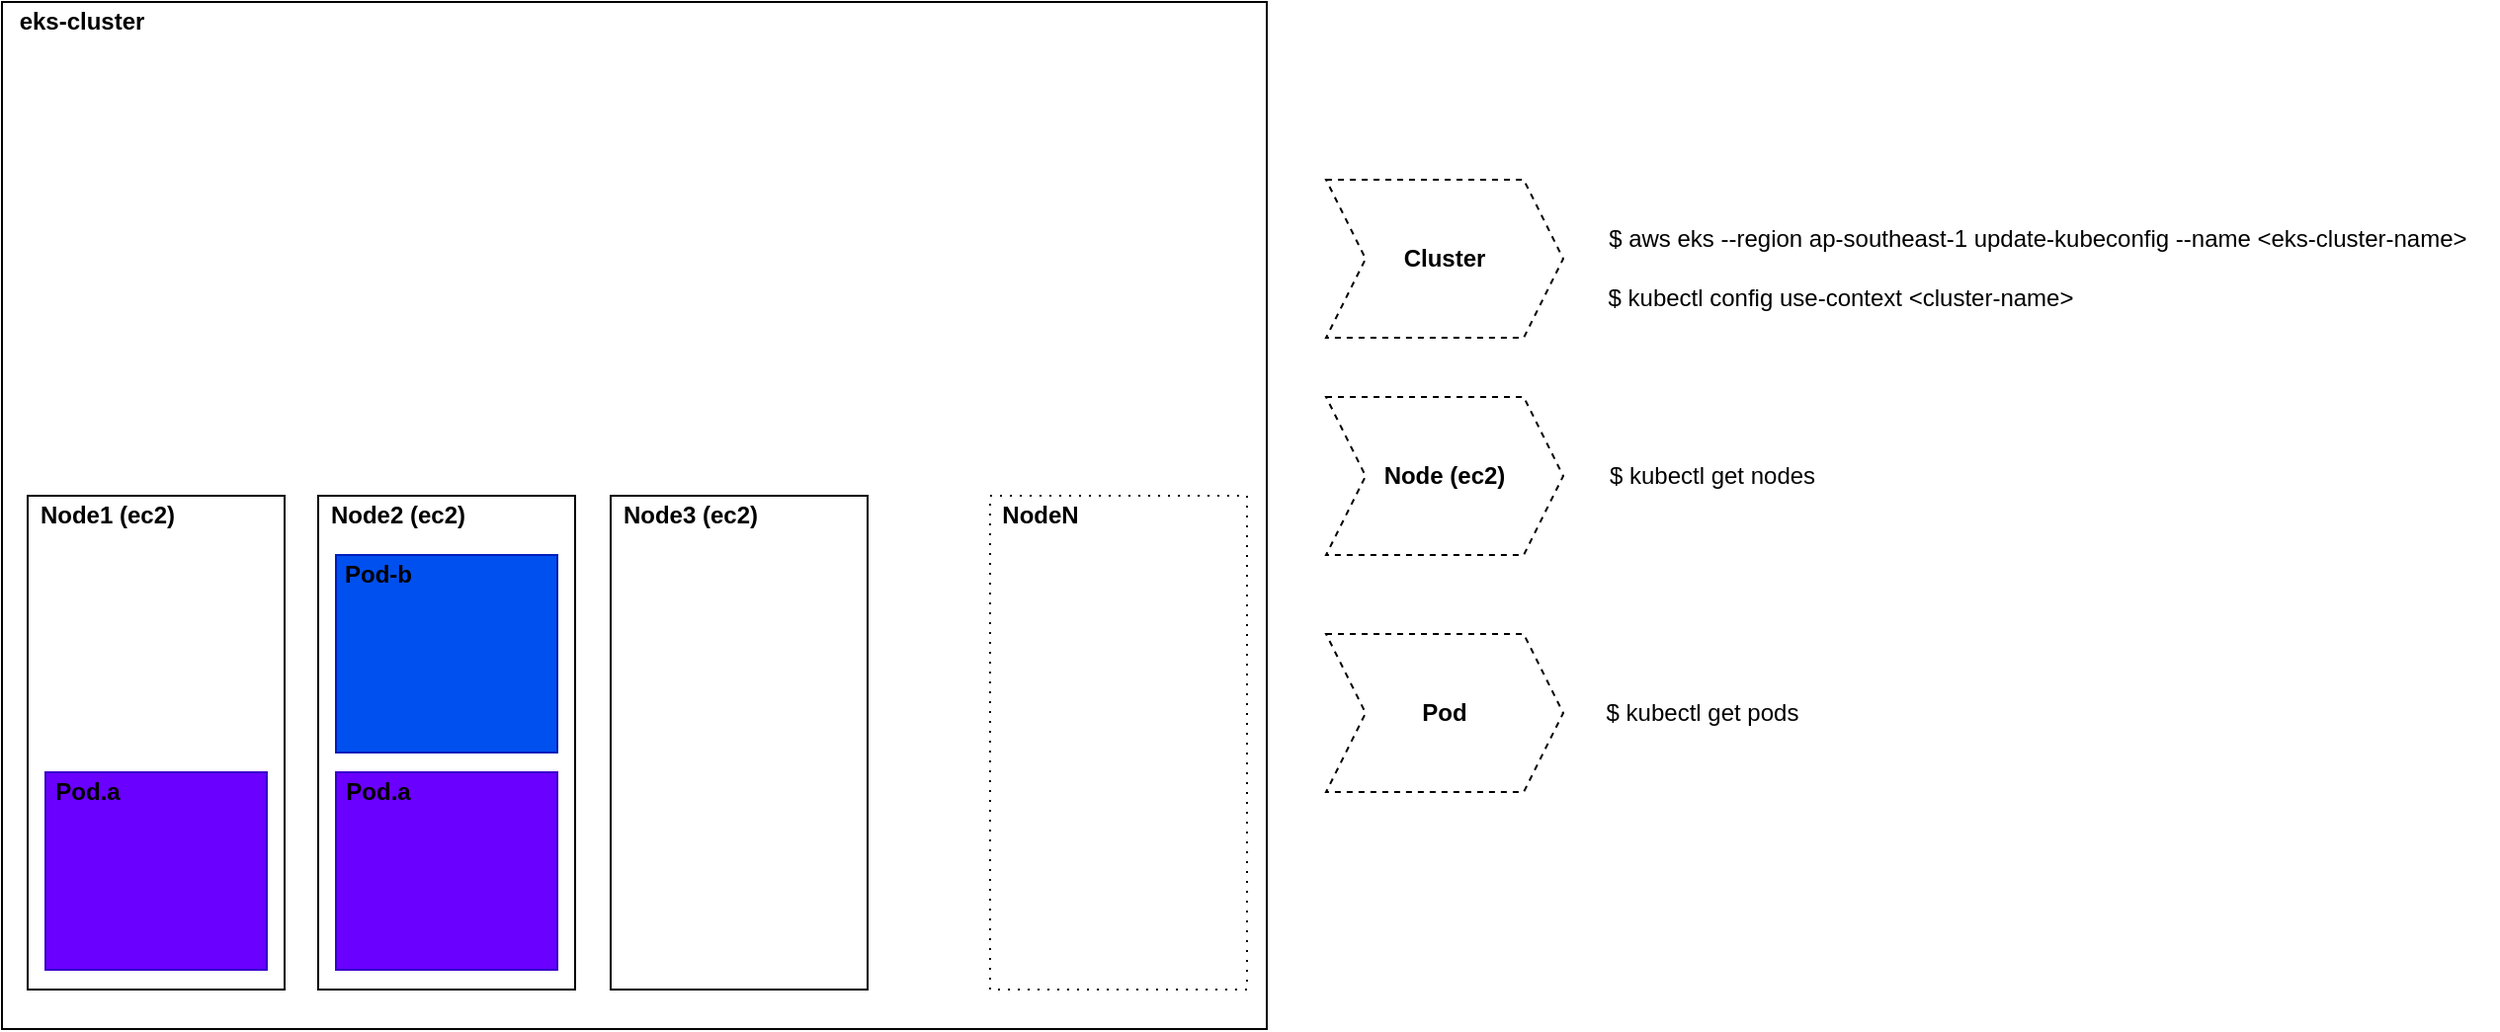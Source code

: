<mxfile version="13.6.5">
    <diagram id="A5wXqX30a9Q1zqV54JZ_" name="Page-1">
        <mxGraphModel dx="3389" dy="1003" grid="1" gridSize="10" guides="1" tooltips="1" connect="1" arrows="1" fold="1" page="1" pageScale="1" pageWidth="827" pageHeight="1169" math="0" shadow="0">
            <root>
                <mxCell id="0"/>
                <mxCell id="1" parent="0"/>
                <mxCell id="2" value="" style="rounded=0;whiteSpace=wrap;html=1;" vertex="1" parent="1">
                    <mxGeometry x="80" y="350" width="640" height="520" as="geometry"/>
                </mxCell>
                <mxCell id="4" value="eks-cluster" style="text;html=1;align=center;verticalAlign=middle;resizable=0;points=[];autosize=1;fontStyle=1" vertex="1" parent="1">
                    <mxGeometry x="80" y="350" width="80" height="20" as="geometry"/>
                </mxCell>
                <mxCell id="6" value="" style="rounded=0;whiteSpace=wrap;html=1;dashed=1;dashPattern=1 4;" vertex="1" parent="1">
                    <mxGeometry x="580" y="600" width="130" height="250" as="geometry"/>
                </mxCell>
                <mxCell id="11" value="" style="rounded=0;whiteSpace=wrap;html=1;" vertex="1" parent="1">
                    <mxGeometry x="388" y="600" width="130" height="250" as="geometry"/>
                </mxCell>
                <mxCell id="12" value="&lt;b&gt;NodeN&lt;/b&gt;" style="text;html=1;align=center;verticalAlign=middle;resizable=0;points=[];autosize=1;" vertex="1" parent="1">
                    <mxGeometry x="580" y="600" width="50" height="20" as="geometry"/>
                </mxCell>
                <mxCell id="14" value="Cluster" style="shape=step;perimeter=stepPerimeter;whiteSpace=wrap;html=1;fixedSize=1;dashed=1;fontStyle=1" vertex="1" parent="1">
                    <mxGeometry x="750" y="440" width="120" height="80" as="geometry"/>
                </mxCell>
                <mxCell id="17" value="$ kubectl config use-context &amp;lt;cluster-name&amp;gt;" style="text;html=1;align=center;verticalAlign=middle;resizable=0;points=[];autosize=1;" vertex="1" parent="1">
                    <mxGeometry x="885" y="490" width="250" height="20" as="geometry"/>
                </mxCell>
                <mxCell id="18" value="Node (ec2)" style="shape=step;perimeter=stepPerimeter;whiteSpace=wrap;html=1;fixedSize=1;dashed=1;fontStyle=1" vertex="1" parent="1">
                    <mxGeometry x="750" y="550" width="120" height="80" as="geometry"/>
                </mxCell>
                <mxCell id="19" value="$ kubectl get nodes" style="text;html=1;align=center;verticalAlign=middle;resizable=0;points=[];autosize=1;" vertex="1" parent="1">
                    <mxGeometry x="885" y="580" width="120" height="20" as="geometry"/>
                </mxCell>
                <mxCell id="21" value="$ aws eks --region ap-southeast-1 update-kubeconfig --name &amp;lt;eks-cluster-name&amp;gt;&amp;nbsp;&amp;nbsp;" style="text;html=1;align=center;verticalAlign=middle;resizable=0;points=[];autosize=1;" vertex="1" parent="1">
                    <mxGeometry x="883" y="460" width="460" height="20" as="geometry"/>
                </mxCell>
                <mxCell id="22" value="" style="rounded=0;whiteSpace=wrap;html=1;" vertex="1" parent="1">
                    <mxGeometry x="240" y="600" width="130" height="250" as="geometry"/>
                </mxCell>
                <mxCell id="23" value="" style="rounded=0;whiteSpace=wrap;html=1;" vertex="1" parent="1">
                    <mxGeometry x="93" y="600" width="130" height="250" as="geometry"/>
                </mxCell>
                <mxCell id="9" value="&lt;b&gt;Node2 (ec2)&lt;/b&gt;" style="text;html=1;align=center;verticalAlign=middle;resizable=0;points=[];autosize=1;" vertex="1" parent="1">
                    <mxGeometry x="240" y="600" width="80" height="20" as="geometry"/>
                </mxCell>
                <mxCell id="8" value="&lt;b&gt;Node1 (ec2)&lt;/b&gt;" style="text;html=1;align=center;verticalAlign=middle;resizable=0;points=[];autosize=1;" vertex="1" parent="1">
                    <mxGeometry x="93" y="600" width="80" height="20" as="geometry"/>
                </mxCell>
                <mxCell id="10" value="&lt;b&gt;Node3 (ec2)&lt;/b&gt;" style="text;html=1;align=center;verticalAlign=middle;resizable=0;points=[];autosize=1;" vertex="1" parent="1">
                    <mxGeometry x="388" y="600" width="80" height="20" as="geometry"/>
                </mxCell>
                <mxCell id="24" value="Pod" style="shape=step;perimeter=stepPerimeter;whiteSpace=wrap;html=1;fixedSize=1;dashed=1;fontStyle=1" vertex="1" parent="1">
                    <mxGeometry x="750" y="670" width="120" height="80" as="geometry"/>
                </mxCell>
                <mxCell id="25" value="$ kubectl get pods" style="text;html=1;align=center;verticalAlign=middle;resizable=0;points=[];autosize=1;" vertex="1" parent="1">
                    <mxGeometry x="885" y="700" width="110" height="20" as="geometry"/>
                </mxCell>
                <mxCell id="26" value="" style="rounded=0;whiteSpace=wrap;html=1;fillColor=#6a00ff;strokeColor=#3700CC;fontColor=#ffffff;" vertex="1" parent="1">
                    <mxGeometry x="102" y="740" width="112" height="100" as="geometry"/>
                </mxCell>
                <mxCell id="27" value="Pod.a" style="text;html=1;align=center;verticalAlign=middle;resizable=0;points=[];autosize=1;fontStyle=1" vertex="1" parent="1">
                    <mxGeometry x="98" y="740" width="50" height="20" as="geometry"/>
                </mxCell>
                <mxCell id="29" value="" style="rounded=0;whiteSpace=wrap;html=1;fillColor=#6a00ff;strokeColor=#3700CC;fontColor=#ffffff;" vertex="1" parent="1">
                    <mxGeometry x="249" y="740" width="112" height="100" as="geometry"/>
                </mxCell>
                <mxCell id="30" value="Pod.a" style="text;html=1;align=center;verticalAlign=middle;resizable=0;points=[];autosize=1;fontStyle=1" vertex="1" parent="1">
                    <mxGeometry x="245" y="740" width="50" height="20" as="geometry"/>
                </mxCell>
                <mxCell id="31" value="" style="rounded=0;whiteSpace=wrap;html=1;fillColor=#0050ef;strokeColor=#001DBC;fontColor=#ffffff;" vertex="1" parent="1">
                    <mxGeometry x="249" y="630" width="112" height="100" as="geometry"/>
                </mxCell>
                <mxCell id="32" value="Pod-b" style="text;html=1;align=center;verticalAlign=middle;resizable=0;points=[];autosize=1;fontStyle=1" vertex="1" parent="1">
                    <mxGeometry x="245" y="630" width="50" height="20" as="geometry"/>
                </mxCell>
            </root>
        </mxGraphModel>
    </diagram>
</mxfile>